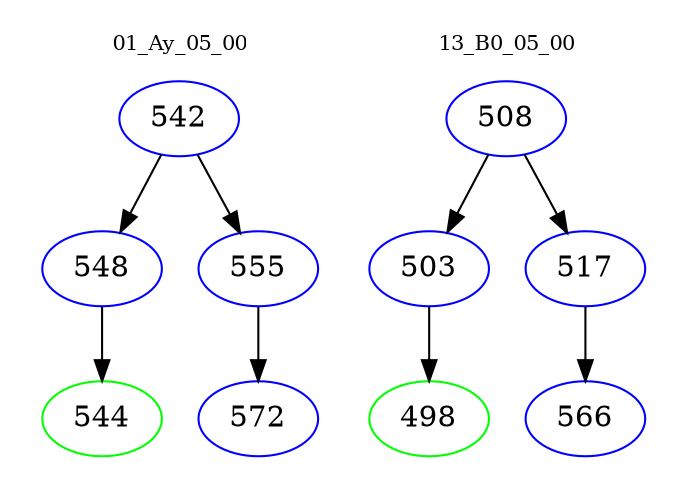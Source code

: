 digraph{
subgraph cluster_0 {
color = white
label = "01_Ay_05_00";
fontsize=10;
T0_542 [label="542", color="blue"]
T0_542 -> T0_548 [color="black"]
T0_548 [label="548", color="blue"]
T0_548 -> T0_544 [color="black"]
T0_544 [label="544", color="green"]
T0_542 -> T0_555 [color="black"]
T0_555 [label="555", color="blue"]
T0_555 -> T0_572 [color="black"]
T0_572 [label="572", color="blue"]
}
subgraph cluster_1 {
color = white
label = "13_B0_05_00";
fontsize=10;
T1_508 [label="508", color="blue"]
T1_508 -> T1_503 [color="black"]
T1_503 [label="503", color="blue"]
T1_503 -> T1_498 [color="black"]
T1_498 [label="498", color="green"]
T1_508 -> T1_517 [color="black"]
T1_517 [label="517", color="blue"]
T1_517 -> T1_566 [color="black"]
T1_566 [label="566", color="blue"]
}
}
